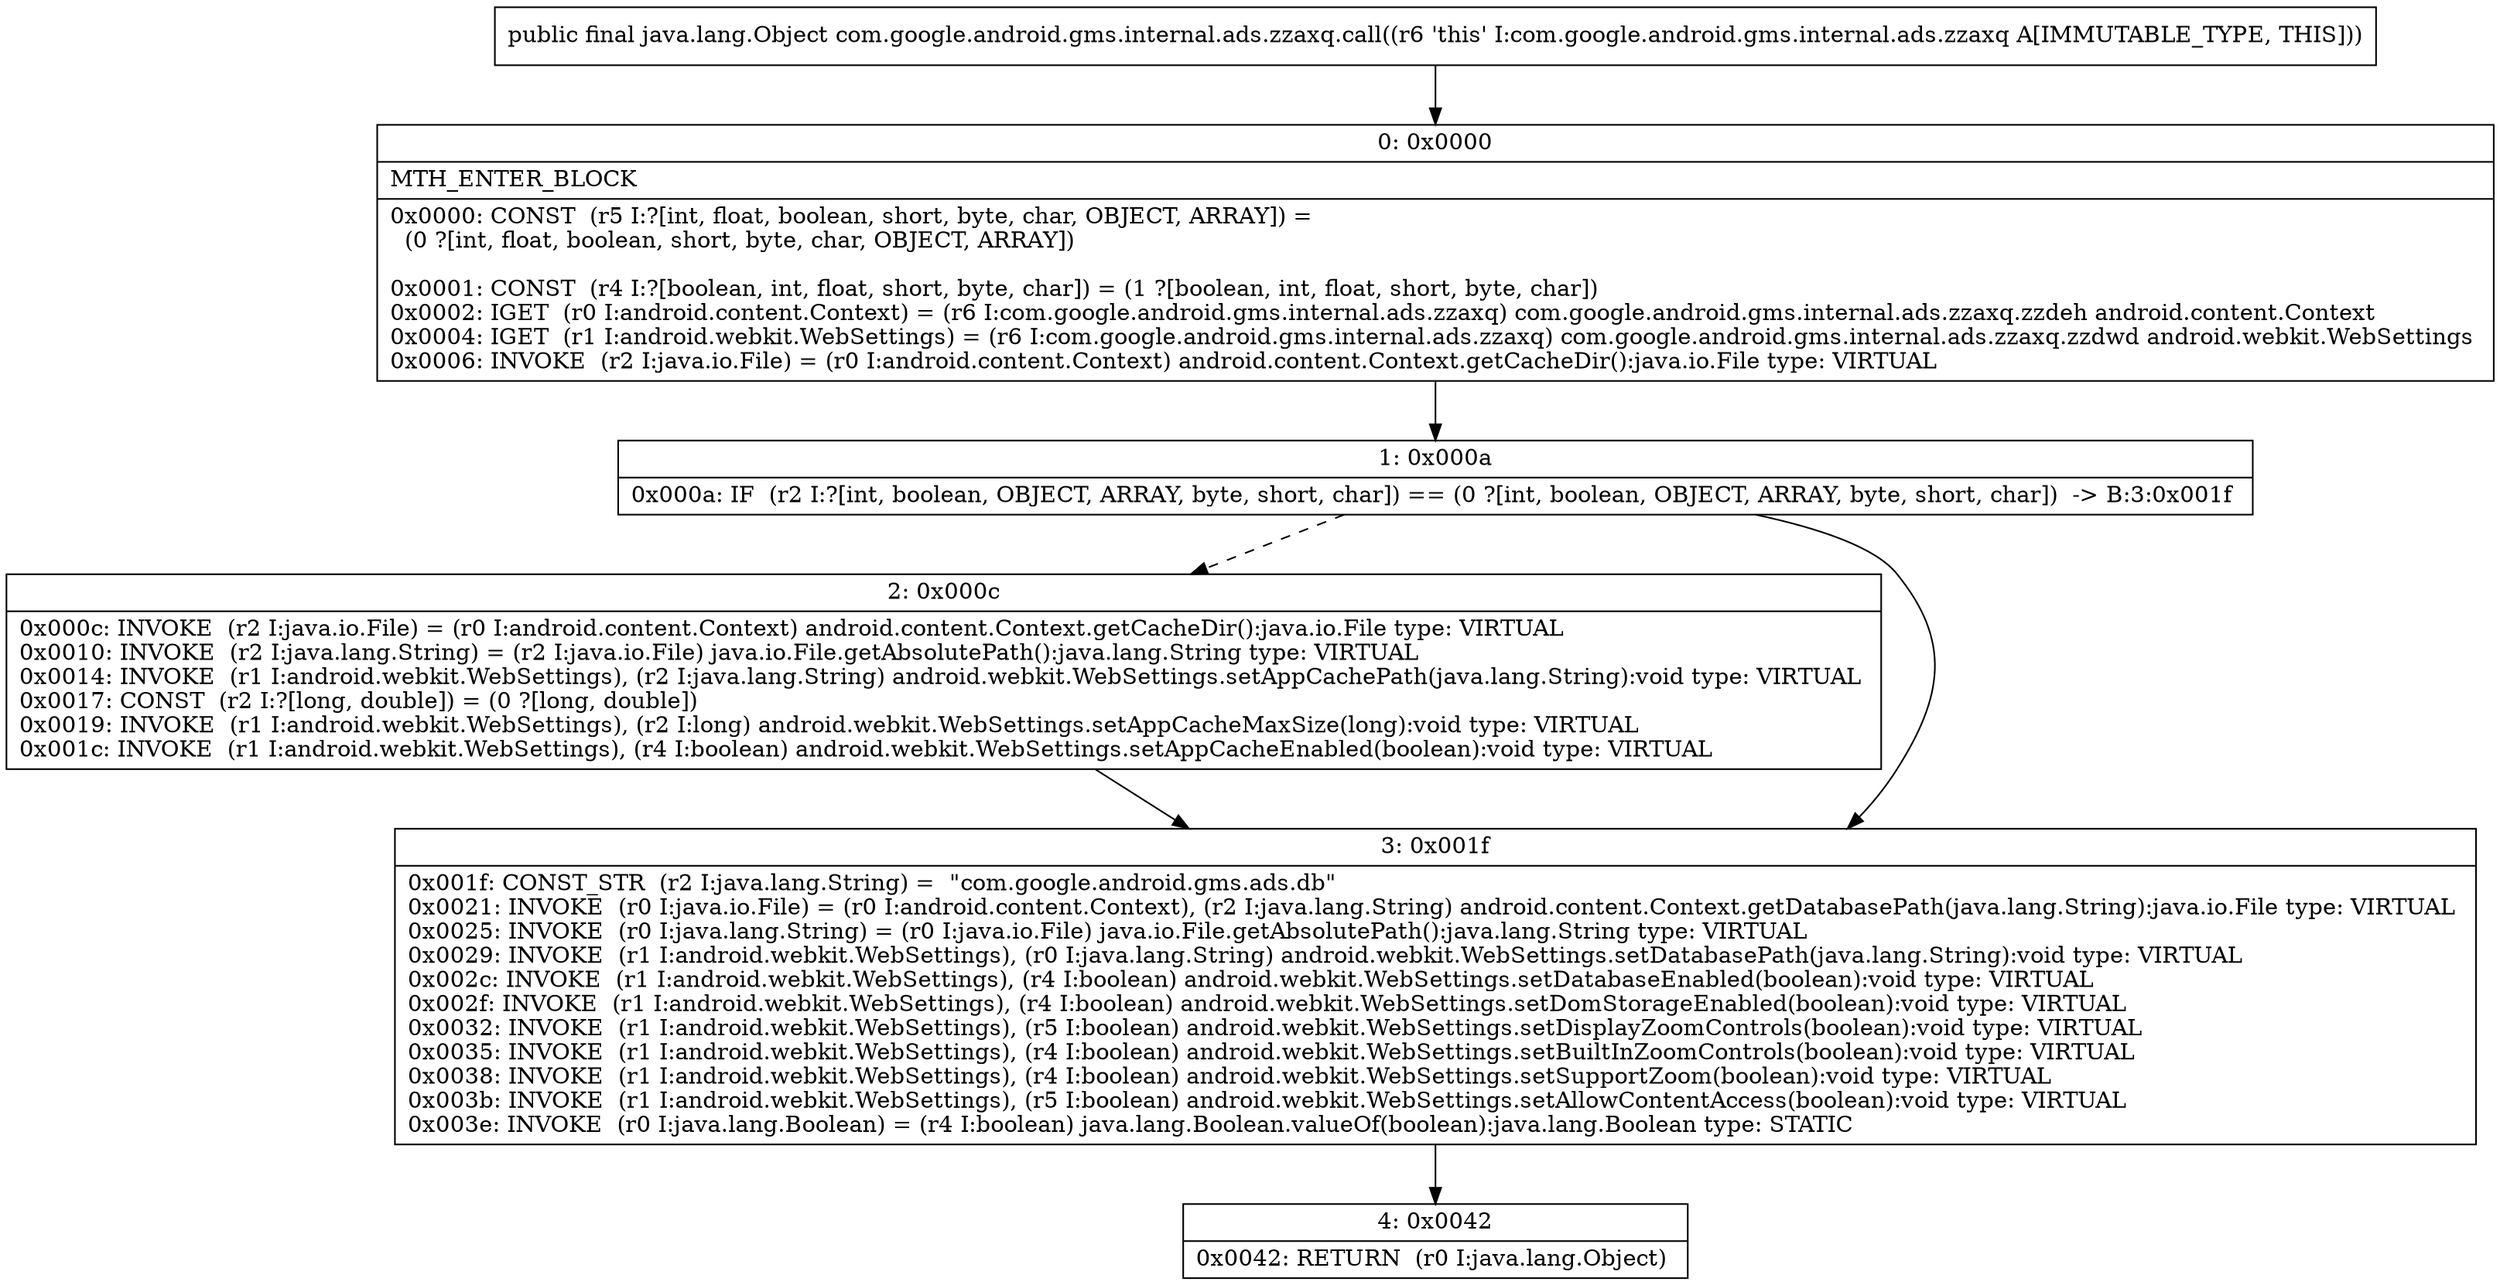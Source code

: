 digraph "CFG forcom.google.android.gms.internal.ads.zzaxq.call()Ljava\/lang\/Object;" {
Node_0 [shape=record,label="{0\:\ 0x0000|MTH_ENTER_BLOCK\l|0x0000: CONST  (r5 I:?[int, float, boolean, short, byte, char, OBJECT, ARRAY]) = \l  (0 ?[int, float, boolean, short, byte, char, OBJECT, ARRAY])\l \l0x0001: CONST  (r4 I:?[boolean, int, float, short, byte, char]) = (1 ?[boolean, int, float, short, byte, char]) \l0x0002: IGET  (r0 I:android.content.Context) = (r6 I:com.google.android.gms.internal.ads.zzaxq) com.google.android.gms.internal.ads.zzaxq.zzdeh android.content.Context \l0x0004: IGET  (r1 I:android.webkit.WebSettings) = (r6 I:com.google.android.gms.internal.ads.zzaxq) com.google.android.gms.internal.ads.zzaxq.zzdwd android.webkit.WebSettings \l0x0006: INVOKE  (r2 I:java.io.File) = (r0 I:android.content.Context) android.content.Context.getCacheDir():java.io.File type: VIRTUAL \l}"];
Node_1 [shape=record,label="{1\:\ 0x000a|0x000a: IF  (r2 I:?[int, boolean, OBJECT, ARRAY, byte, short, char]) == (0 ?[int, boolean, OBJECT, ARRAY, byte, short, char])  \-\> B:3:0x001f \l}"];
Node_2 [shape=record,label="{2\:\ 0x000c|0x000c: INVOKE  (r2 I:java.io.File) = (r0 I:android.content.Context) android.content.Context.getCacheDir():java.io.File type: VIRTUAL \l0x0010: INVOKE  (r2 I:java.lang.String) = (r2 I:java.io.File) java.io.File.getAbsolutePath():java.lang.String type: VIRTUAL \l0x0014: INVOKE  (r1 I:android.webkit.WebSettings), (r2 I:java.lang.String) android.webkit.WebSettings.setAppCachePath(java.lang.String):void type: VIRTUAL \l0x0017: CONST  (r2 I:?[long, double]) = (0 ?[long, double]) \l0x0019: INVOKE  (r1 I:android.webkit.WebSettings), (r2 I:long) android.webkit.WebSettings.setAppCacheMaxSize(long):void type: VIRTUAL \l0x001c: INVOKE  (r1 I:android.webkit.WebSettings), (r4 I:boolean) android.webkit.WebSettings.setAppCacheEnabled(boolean):void type: VIRTUAL \l}"];
Node_3 [shape=record,label="{3\:\ 0x001f|0x001f: CONST_STR  (r2 I:java.lang.String) =  \"com.google.android.gms.ads.db\" \l0x0021: INVOKE  (r0 I:java.io.File) = (r0 I:android.content.Context), (r2 I:java.lang.String) android.content.Context.getDatabasePath(java.lang.String):java.io.File type: VIRTUAL \l0x0025: INVOKE  (r0 I:java.lang.String) = (r0 I:java.io.File) java.io.File.getAbsolutePath():java.lang.String type: VIRTUAL \l0x0029: INVOKE  (r1 I:android.webkit.WebSettings), (r0 I:java.lang.String) android.webkit.WebSettings.setDatabasePath(java.lang.String):void type: VIRTUAL \l0x002c: INVOKE  (r1 I:android.webkit.WebSettings), (r4 I:boolean) android.webkit.WebSettings.setDatabaseEnabled(boolean):void type: VIRTUAL \l0x002f: INVOKE  (r1 I:android.webkit.WebSettings), (r4 I:boolean) android.webkit.WebSettings.setDomStorageEnabled(boolean):void type: VIRTUAL \l0x0032: INVOKE  (r1 I:android.webkit.WebSettings), (r5 I:boolean) android.webkit.WebSettings.setDisplayZoomControls(boolean):void type: VIRTUAL \l0x0035: INVOKE  (r1 I:android.webkit.WebSettings), (r4 I:boolean) android.webkit.WebSettings.setBuiltInZoomControls(boolean):void type: VIRTUAL \l0x0038: INVOKE  (r1 I:android.webkit.WebSettings), (r4 I:boolean) android.webkit.WebSettings.setSupportZoom(boolean):void type: VIRTUAL \l0x003b: INVOKE  (r1 I:android.webkit.WebSettings), (r5 I:boolean) android.webkit.WebSettings.setAllowContentAccess(boolean):void type: VIRTUAL \l0x003e: INVOKE  (r0 I:java.lang.Boolean) = (r4 I:boolean) java.lang.Boolean.valueOf(boolean):java.lang.Boolean type: STATIC \l}"];
Node_4 [shape=record,label="{4\:\ 0x0042|0x0042: RETURN  (r0 I:java.lang.Object) \l}"];
MethodNode[shape=record,label="{public final java.lang.Object com.google.android.gms.internal.ads.zzaxq.call((r6 'this' I:com.google.android.gms.internal.ads.zzaxq A[IMMUTABLE_TYPE, THIS])) }"];
MethodNode -> Node_0;
Node_0 -> Node_1;
Node_1 -> Node_2[style=dashed];
Node_1 -> Node_3;
Node_2 -> Node_3;
Node_3 -> Node_4;
}

